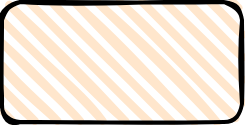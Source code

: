 <mxfile version="14.9.3" type="github">
  <diagram id="viiOLJKdZr-pi-Qf0GT_" name="第 1 页">
    <mxGraphModel dx="854" dy="531" grid="1" gridSize="10" guides="1" tooltips="1" connect="1" arrows="1" fold="1" page="1" pageScale="1" pageWidth="827" pageHeight="1169" math="0" shadow="0">
      <root>
        <mxCell id="0" />
        <mxCell id="1" parent="0" />
        <mxCell id="PRJRhvisvIxiCYf8xERW-6" value="" style="rounded=1;whiteSpace=wrap;html=1;strokeWidth=2;fillWeight=4;hachureGap=8;hachureAngle=45;sketch=1;shadow=0;fillColor=#FFE6CC;" vertex="1" parent="1">
          <mxGeometry x="35" y="240" width="120" height="60" as="geometry" />
        </mxCell>
      </root>
    </mxGraphModel>
  </diagram>
</mxfile>
